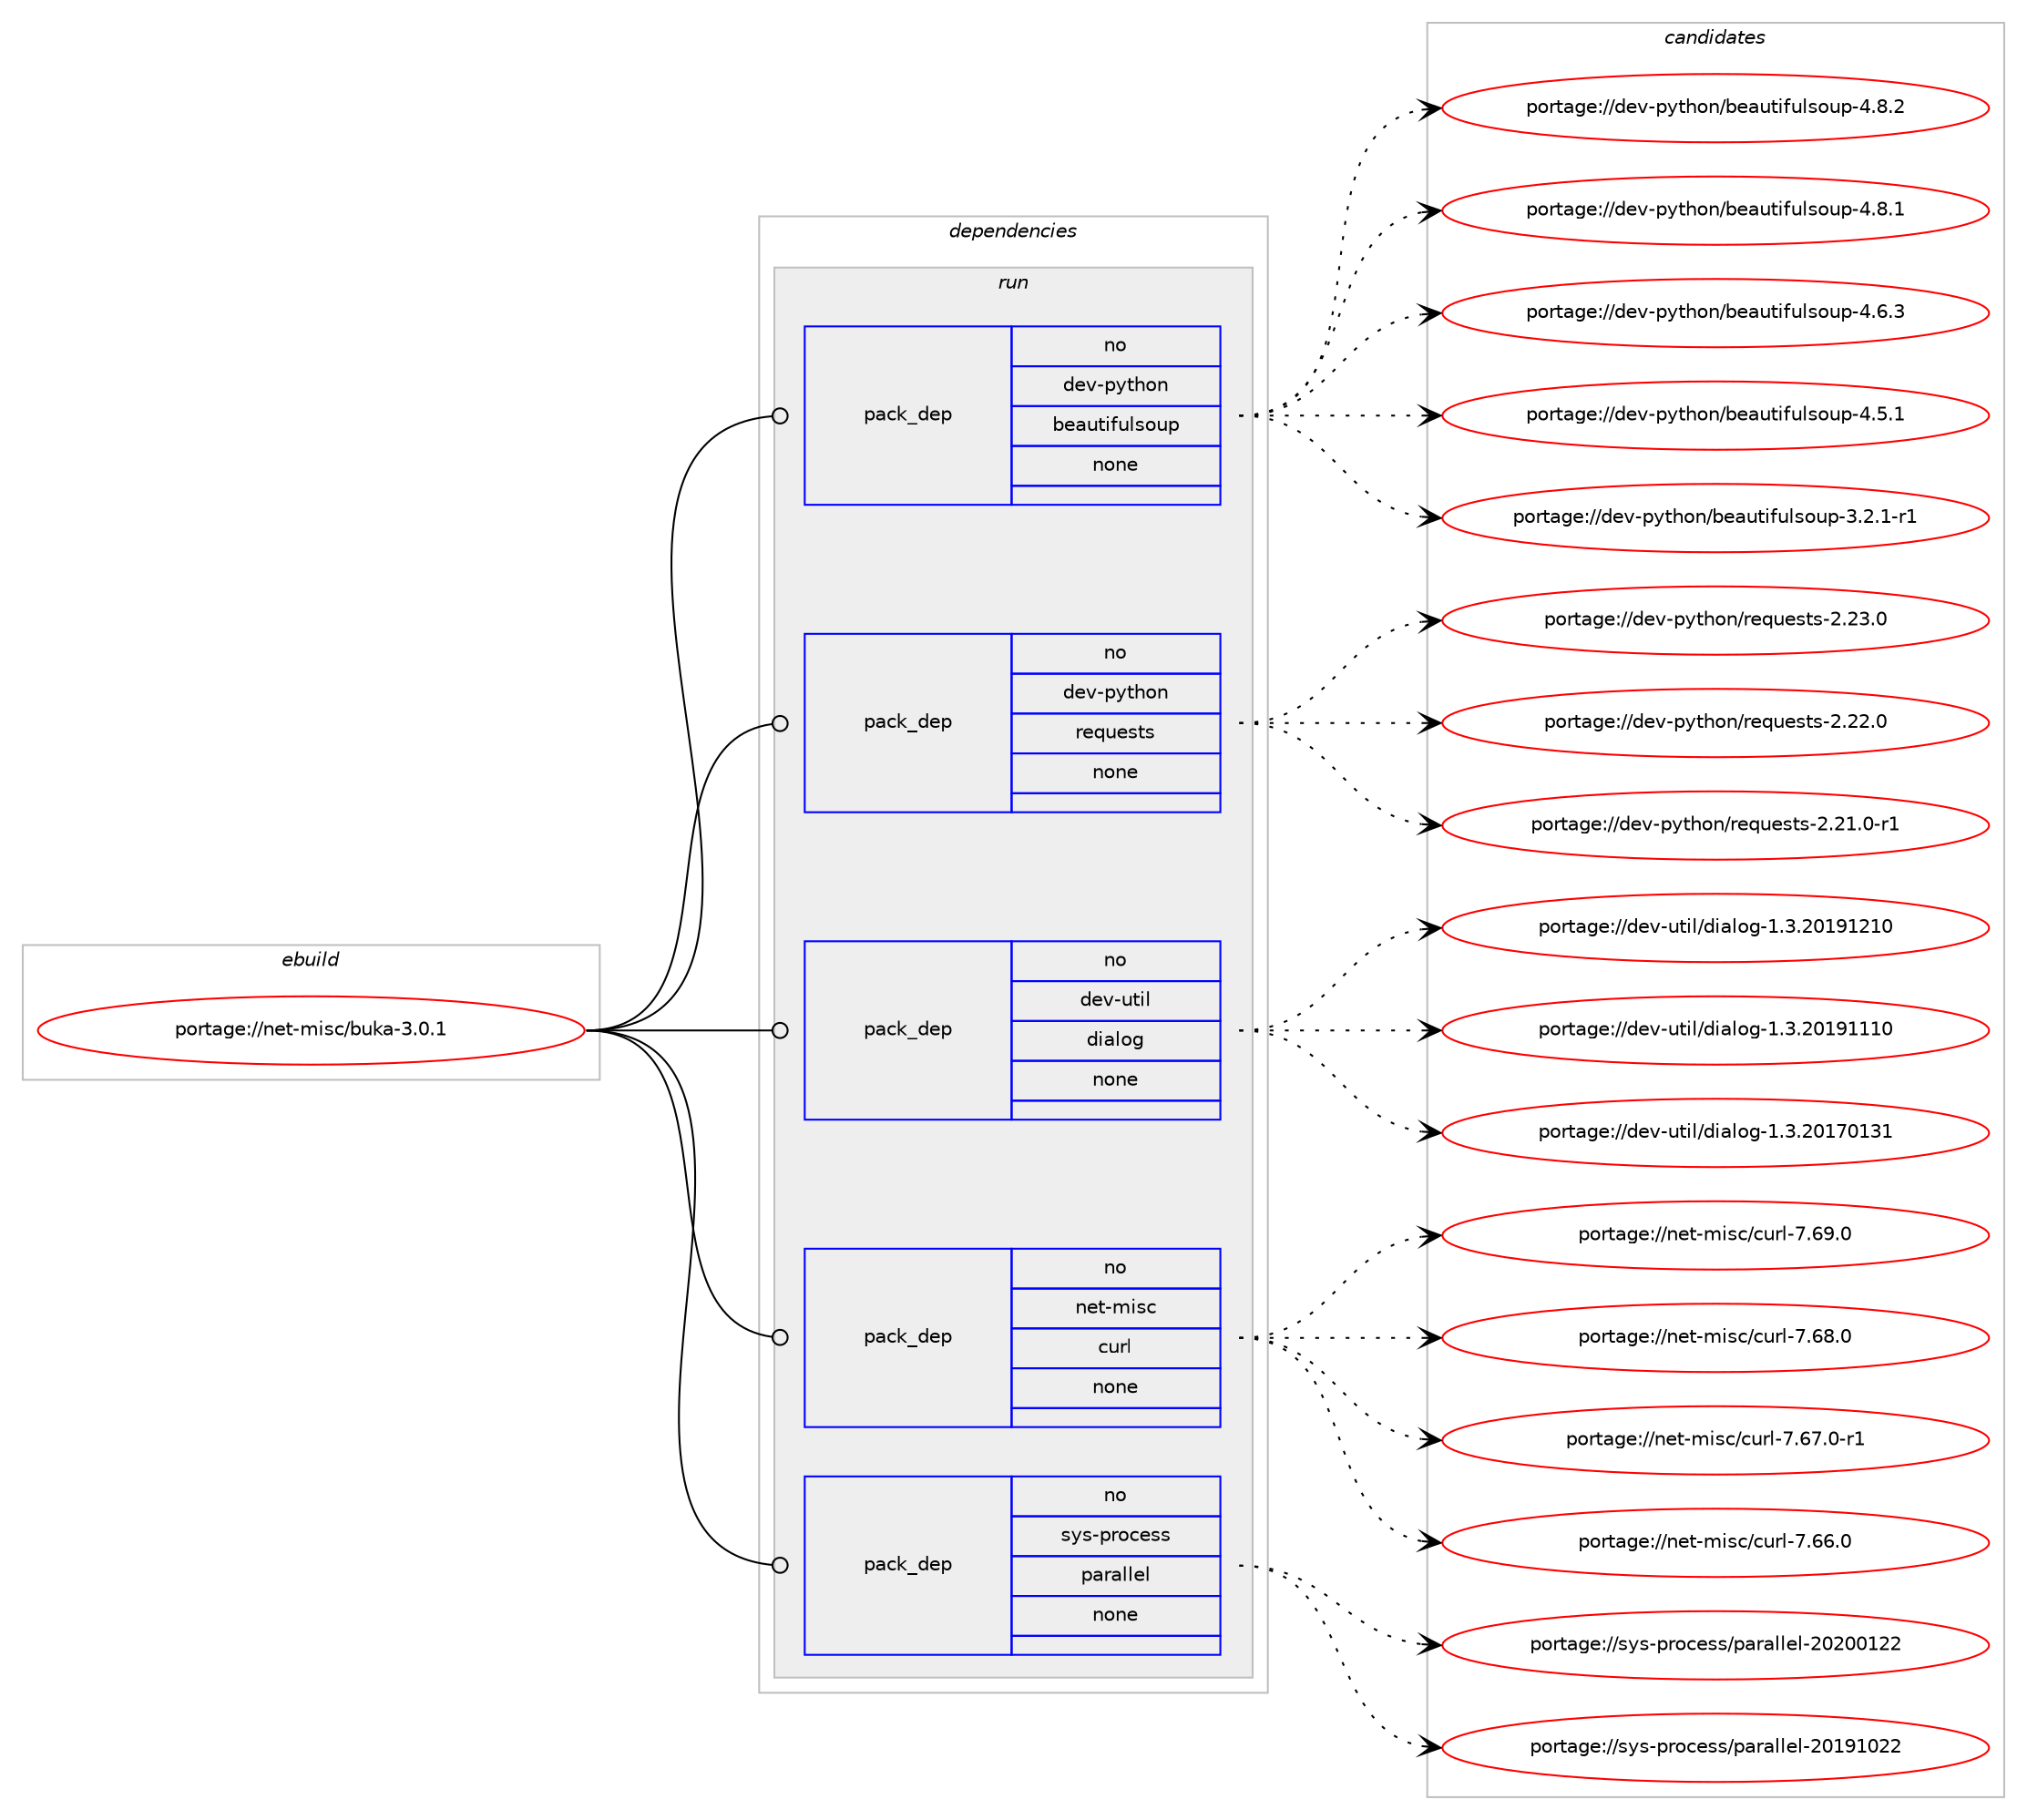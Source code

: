 digraph prolog {

# *************
# Graph options
# *************

newrank=true;
concentrate=true;
compound=true;
graph [rankdir=LR,fontname=Helvetica,fontsize=10,ranksep=1.5];#, ranksep=2.5, nodesep=0.2];
edge  [arrowhead=vee];
node  [fontname=Helvetica,fontsize=10];

# **********
# The ebuild
# **********

subgraph cluster_leftcol {
color=gray;
rank=same;
label=<<i>ebuild</i>>;
id [label="portage://net-misc/buka-3.0.1", color=red, width=4, href="../net-misc/buka-3.0.1.svg"];
}

# ****************
# The dependencies
# ****************

subgraph cluster_midcol {
color=gray;
label=<<i>dependencies</i>>;
subgraph cluster_compile {
fillcolor="#eeeeee";
style=filled;
label=<<i>compile</i>>;
}
subgraph cluster_compileandrun {
fillcolor="#eeeeee";
style=filled;
label=<<i>compile and run</i>>;
}
subgraph cluster_run {
fillcolor="#eeeeee";
style=filled;
label=<<i>run</i>>;
subgraph pack42844 {
dependency54222 [label=<<TABLE BORDER="0" CELLBORDER="1" CELLSPACING="0" CELLPADDING="4" WIDTH="220"><TR><TD ROWSPAN="6" CELLPADDING="30">pack_dep</TD></TR><TR><TD WIDTH="110">no</TD></TR><TR><TD>dev-python</TD></TR><TR><TD>beautifulsoup</TD></TR><TR><TD>none</TD></TR><TR><TD></TD></TR></TABLE>>, shape=none, color=blue];
}
id:e -> dependency54222:w [weight=20,style="solid",arrowhead="odot"];
subgraph pack42845 {
dependency54223 [label=<<TABLE BORDER="0" CELLBORDER="1" CELLSPACING="0" CELLPADDING="4" WIDTH="220"><TR><TD ROWSPAN="6" CELLPADDING="30">pack_dep</TD></TR><TR><TD WIDTH="110">no</TD></TR><TR><TD>dev-python</TD></TR><TR><TD>requests</TD></TR><TR><TD>none</TD></TR><TR><TD></TD></TR></TABLE>>, shape=none, color=blue];
}
id:e -> dependency54223:w [weight=20,style="solid",arrowhead="odot"];
subgraph pack42846 {
dependency54224 [label=<<TABLE BORDER="0" CELLBORDER="1" CELLSPACING="0" CELLPADDING="4" WIDTH="220"><TR><TD ROWSPAN="6" CELLPADDING="30">pack_dep</TD></TR><TR><TD WIDTH="110">no</TD></TR><TR><TD>dev-util</TD></TR><TR><TD>dialog</TD></TR><TR><TD>none</TD></TR><TR><TD></TD></TR></TABLE>>, shape=none, color=blue];
}
id:e -> dependency54224:w [weight=20,style="solid",arrowhead="odot"];
subgraph pack42847 {
dependency54225 [label=<<TABLE BORDER="0" CELLBORDER="1" CELLSPACING="0" CELLPADDING="4" WIDTH="220"><TR><TD ROWSPAN="6" CELLPADDING="30">pack_dep</TD></TR><TR><TD WIDTH="110">no</TD></TR><TR><TD>net-misc</TD></TR><TR><TD>curl</TD></TR><TR><TD>none</TD></TR><TR><TD></TD></TR></TABLE>>, shape=none, color=blue];
}
id:e -> dependency54225:w [weight=20,style="solid",arrowhead="odot"];
subgraph pack42848 {
dependency54226 [label=<<TABLE BORDER="0" CELLBORDER="1" CELLSPACING="0" CELLPADDING="4" WIDTH="220"><TR><TD ROWSPAN="6" CELLPADDING="30">pack_dep</TD></TR><TR><TD WIDTH="110">no</TD></TR><TR><TD>sys-process</TD></TR><TR><TD>parallel</TD></TR><TR><TD>none</TD></TR><TR><TD></TD></TR></TABLE>>, shape=none, color=blue];
}
id:e -> dependency54226:w [weight=20,style="solid",arrowhead="odot"];
}
}

# **************
# The candidates
# **************

subgraph cluster_choices {
rank=same;
color=gray;
label=<<i>candidates</i>>;

subgraph choice42844 {
color=black;
nodesep=1;
choice10010111845112121116104111110479810197117116105102117108115111117112455246564650 [label="portage://dev-python/beautifulsoup-4.8.2", color=red, width=4,href="../dev-python/beautifulsoup-4.8.2.svg"];
choice10010111845112121116104111110479810197117116105102117108115111117112455246564649 [label="portage://dev-python/beautifulsoup-4.8.1", color=red, width=4,href="../dev-python/beautifulsoup-4.8.1.svg"];
choice10010111845112121116104111110479810197117116105102117108115111117112455246544651 [label="portage://dev-python/beautifulsoup-4.6.3", color=red, width=4,href="../dev-python/beautifulsoup-4.6.3.svg"];
choice10010111845112121116104111110479810197117116105102117108115111117112455246534649 [label="portage://dev-python/beautifulsoup-4.5.1", color=red, width=4,href="../dev-python/beautifulsoup-4.5.1.svg"];
choice100101118451121211161041111104798101971171161051021171081151111171124551465046494511449 [label="portage://dev-python/beautifulsoup-3.2.1-r1", color=red, width=4,href="../dev-python/beautifulsoup-3.2.1-r1.svg"];
dependency54222:e -> choice10010111845112121116104111110479810197117116105102117108115111117112455246564650:w [style=dotted,weight="100"];
dependency54222:e -> choice10010111845112121116104111110479810197117116105102117108115111117112455246564649:w [style=dotted,weight="100"];
dependency54222:e -> choice10010111845112121116104111110479810197117116105102117108115111117112455246544651:w [style=dotted,weight="100"];
dependency54222:e -> choice10010111845112121116104111110479810197117116105102117108115111117112455246534649:w [style=dotted,weight="100"];
dependency54222:e -> choice100101118451121211161041111104798101971171161051021171081151111171124551465046494511449:w [style=dotted,weight="100"];
}
subgraph choice42845 {
color=black;
nodesep=1;
choice100101118451121211161041111104711410111311710111511611545504650514648 [label="portage://dev-python/requests-2.23.0", color=red, width=4,href="../dev-python/requests-2.23.0.svg"];
choice100101118451121211161041111104711410111311710111511611545504650504648 [label="portage://dev-python/requests-2.22.0", color=red, width=4,href="../dev-python/requests-2.22.0.svg"];
choice1001011184511212111610411111047114101113117101115116115455046504946484511449 [label="portage://dev-python/requests-2.21.0-r1", color=red, width=4,href="../dev-python/requests-2.21.0-r1.svg"];
dependency54223:e -> choice100101118451121211161041111104711410111311710111511611545504650514648:w [style=dotted,weight="100"];
dependency54223:e -> choice100101118451121211161041111104711410111311710111511611545504650504648:w [style=dotted,weight="100"];
dependency54223:e -> choice1001011184511212111610411111047114101113117101115116115455046504946484511449:w [style=dotted,weight="100"];
}
subgraph choice42846 {
color=black;
nodesep=1;
choice10010111845117116105108471001059710811110345494651465048495749504948 [label="portage://dev-util/dialog-1.3.20191210", color=red, width=4,href="../dev-util/dialog-1.3.20191210.svg"];
choice10010111845117116105108471001059710811110345494651465048495749494948 [label="portage://dev-util/dialog-1.3.20191110", color=red, width=4,href="../dev-util/dialog-1.3.20191110.svg"];
choice10010111845117116105108471001059710811110345494651465048495548495149 [label="portage://dev-util/dialog-1.3.20170131", color=red, width=4,href="../dev-util/dialog-1.3.20170131.svg"];
dependency54224:e -> choice10010111845117116105108471001059710811110345494651465048495749504948:w [style=dotted,weight="100"];
dependency54224:e -> choice10010111845117116105108471001059710811110345494651465048495749494948:w [style=dotted,weight="100"];
dependency54224:e -> choice10010111845117116105108471001059710811110345494651465048495548495149:w [style=dotted,weight="100"];
}
subgraph choice42847 {
color=black;
nodesep=1;
choice1101011164510910511599479911711410845554654574648 [label="portage://net-misc/curl-7.69.0", color=red, width=4,href="../net-misc/curl-7.69.0.svg"];
choice1101011164510910511599479911711410845554654564648 [label="portage://net-misc/curl-7.68.0", color=red, width=4,href="../net-misc/curl-7.68.0.svg"];
choice11010111645109105115994799117114108455546545546484511449 [label="portage://net-misc/curl-7.67.0-r1", color=red, width=4,href="../net-misc/curl-7.67.0-r1.svg"];
choice1101011164510910511599479911711410845554654544648 [label="portage://net-misc/curl-7.66.0", color=red, width=4,href="../net-misc/curl-7.66.0.svg"];
dependency54225:e -> choice1101011164510910511599479911711410845554654574648:w [style=dotted,weight="100"];
dependency54225:e -> choice1101011164510910511599479911711410845554654564648:w [style=dotted,weight="100"];
dependency54225:e -> choice11010111645109105115994799117114108455546545546484511449:w [style=dotted,weight="100"];
dependency54225:e -> choice1101011164510910511599479911711410845554654544648:w [style=dotted,weight="100"];
}
subgraph choice42848 {
color=black;
nodesep=1;
choice1151211154511211411199101115115471129711497108108101108455048504848495050 [label="portage://sys-process/parallel-20200122", color=red, width=4,href="../sys-process/parallel-20200122.svg"];
choice1151211154511211411199101115115471129711497108108101108455048495749485050 [label="portage://sys-process/parallel-20191022", color=red, width=4,href="../sys-process/parallel-20191022.svg"];
dependency54226:e -> choice1151211154511211411199101115115471129711497108108101108455048504848495050:w [style=dotted,weight="100"];
dependency54226:e -> choice1151211154511211411199101115115471129711497108108101108455048495749485050:w [style=dotted,weight="100"];
}
}

}
